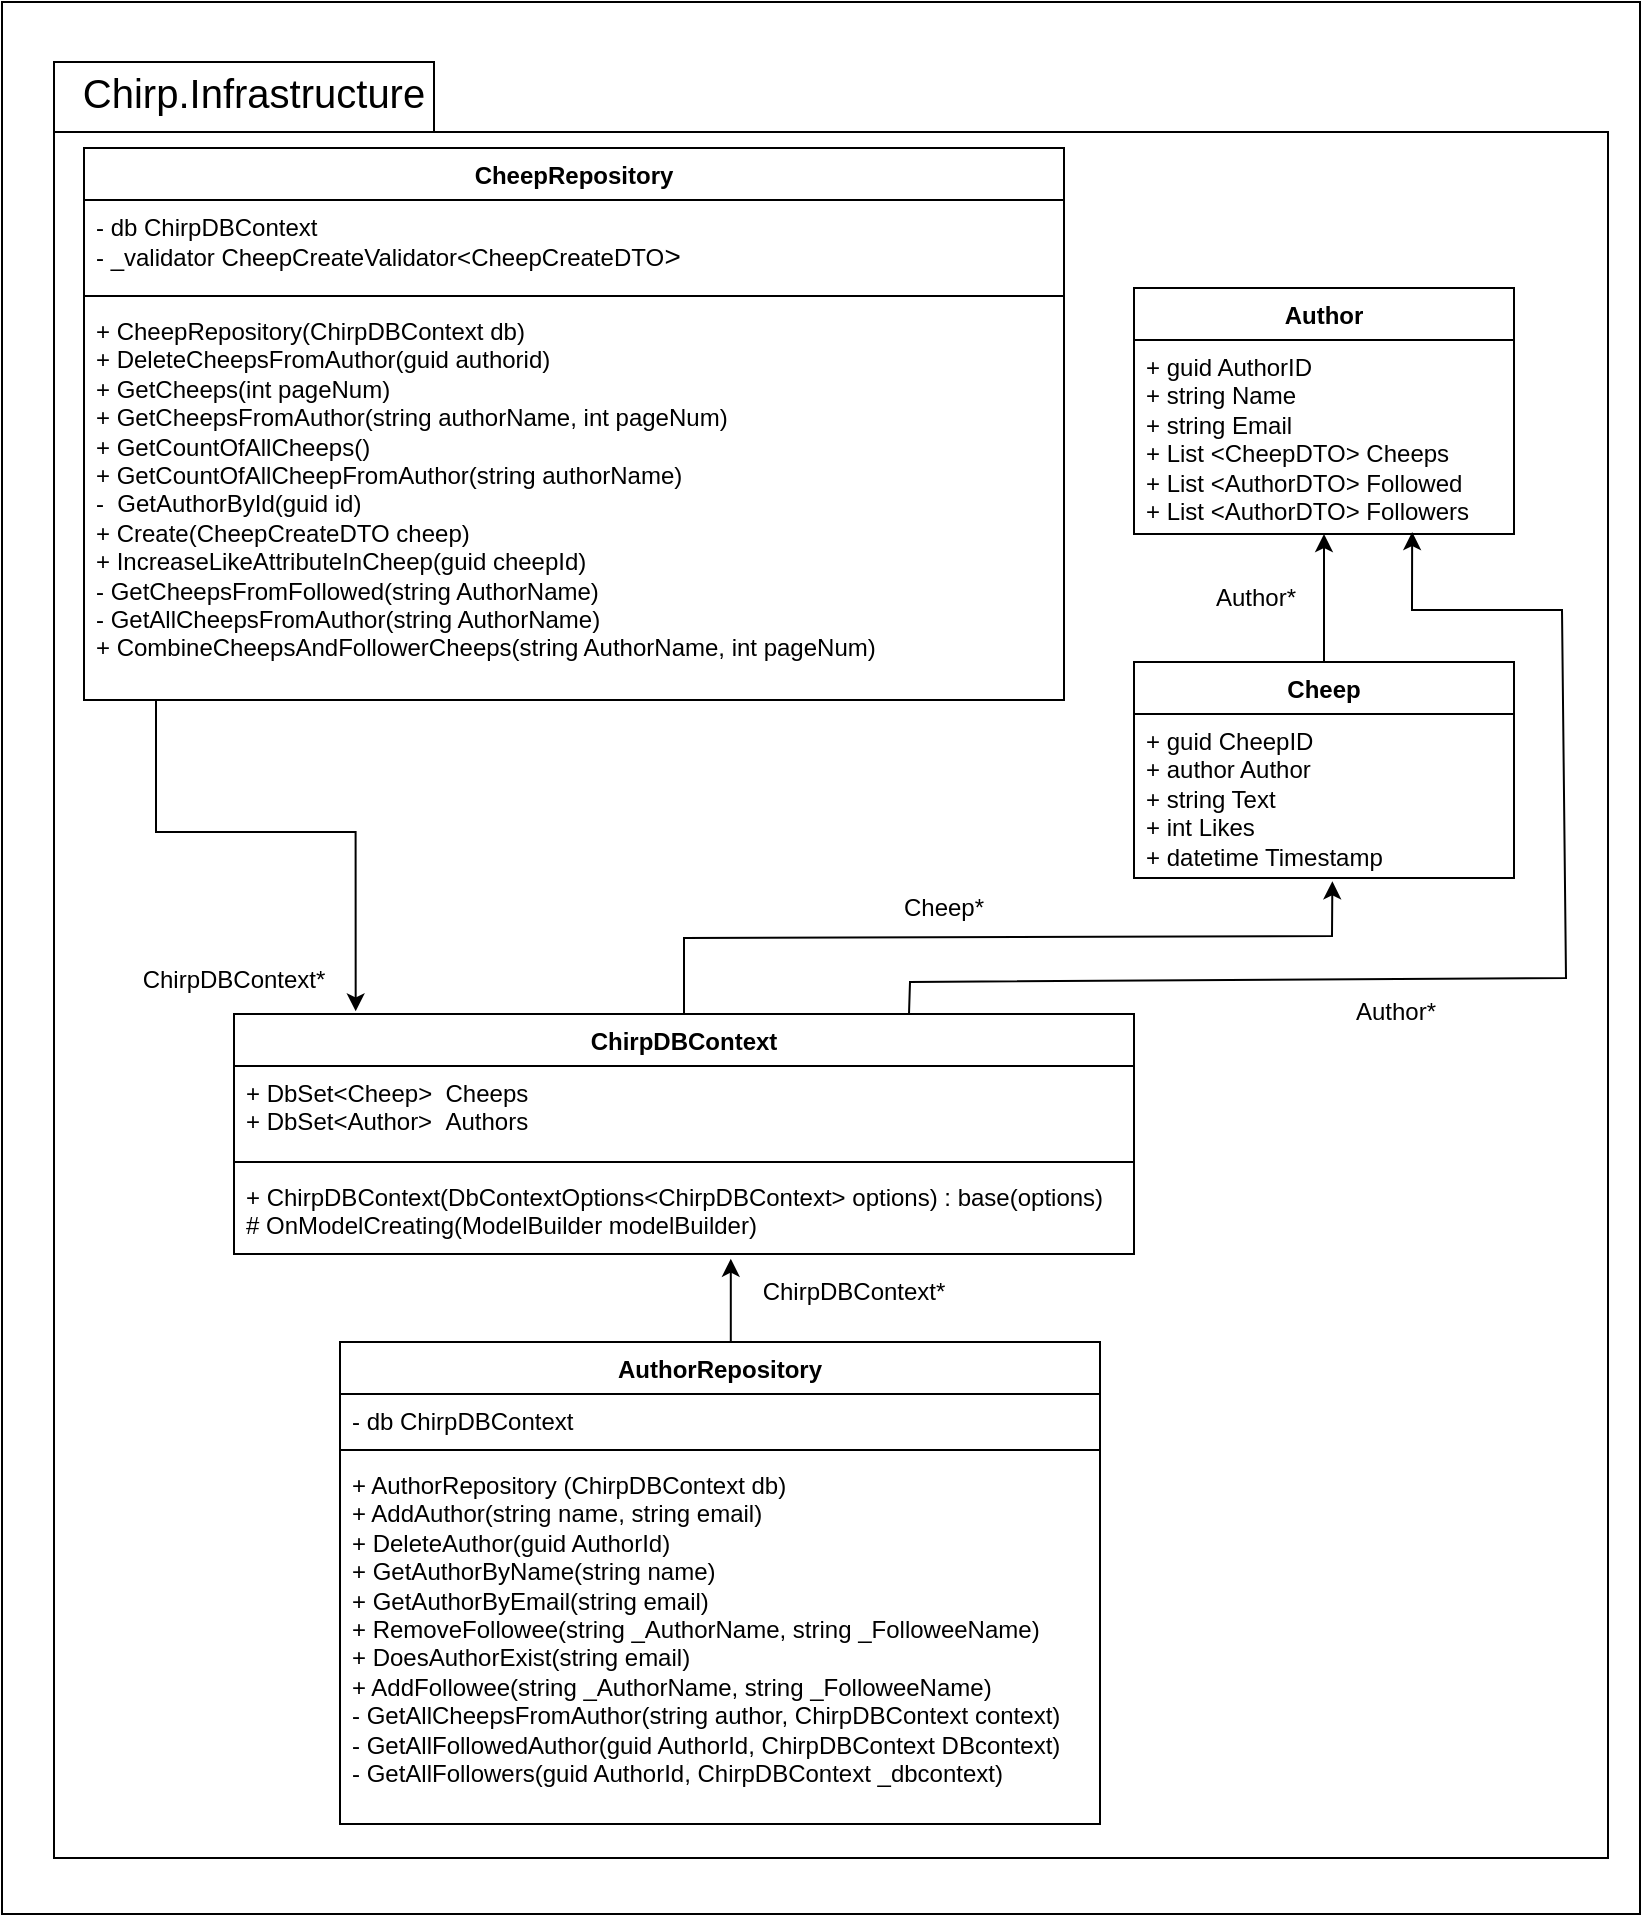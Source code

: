 <mxfile>
    <diagram id="112R7TD28rMJtDS3k_kL" name="Page-1">
        <mxGraphModel dx="-286" dy="618" grid="0" gridSize="10" guides="1" tooltips="1" connect="1" arrows="1" fold="1" page="1" pageScale="1" pageWidth="850" pageHeight="1100" background="#ffffff" math="0" shadow="0">
            <root>
                <mxCell id="0"/>
                <mxCell id="1" parent="0"/>
                <mxCell id="30" value="" style="rounded=0;whiteSpace=wrap;html=1;fillColor=none;" parent="1" vertex="1">
                    <mxGeometry x="861" y="18" width="819" height="956" as="geometry"/>
                </mxCell>
                <mxCell id="2" value="" style="shape=folder;fontStyle=1;spacingTop=10;tabWidth=190;tabHeight=35;tabPosition=left;html=1;strokeColor=#000000;fillColor=none;" parent="1" vertex="1">
                    <mxGeometry x="887" y="48" width="777" height="898" as="geometry"/>
                </mxCell>
                <mxCell id="3" value="&lt;font color=&quot;#000000&quot;&gt;Author&lt;/font&gt;" style="swimlane;fontStyle=1;align=center;verticalAlign=top;childLayout=stackLayout;horizontal=1;startSize=26;horizontalStack=0;resizeParent=1;resizeParentMax=0;resizeLast=0;collapsible=1;marginBottom=0;whiteSpace=wrap;html=1;fillColor=none;strokeColor=#000000;" parent="1" vertex="1">
                    <mxGeometry x="1427" y="161" width="190" height="123" as="geometry"/>
                </mxCell>
                <mxCell id="4" value="&lt;font color=&quot;#000000&quot;&gt;+ guid AuthorID&lt;br style=&quot;border-color: var(--border-color);&quot;&gt;+ string Name&lt;br style=&quot;border-color: var(--border-color);&quot;&gt;+ string Email&lt;br style=&quot;border-color: var(--border-color);&quot;&gt;+ List &amp;lt;CheepDTO&amp;gt; Cheeps&lt;br&gt;+ List &amp;lt;AuthorDTO&amp;gt; Followed&lt;br&gt;+ List &amp;lt;AuthorDTO&amp;gt; Followers&lt;br&gt;&lt;/font&gt;" style="text;strokeColor=none;fillColor=none;align=left;verticalAlign=top;spacingLeft=4;spacingRight=4;overflow=hidden;rotatable=0;points=[[0,0.5],[1,0.5]];portConstraint=eastwest;whiteSpace=wrap;html=1;" parent="3" vertex="1">
                    <mxGeometry y="26" width="190" height="97" as="geometry"/>
                </mxCell>
                <mxCell id="33" style="edgeStyle=none;html=1;exitX=0.5;exitY=0;exitDx=0;exitDy=0;strokeColor=#000000;" parent="1" source="5" target="4" edge="1">
                    <mxGeometry relative="1" as="geometry"/>
                </mxCell>
                <mxCell id="5" value="&lt;font color=&quot;#000000&quot;&gt;Cheep&lt;/font&gt;" style="swimlane;fontStyle=1;align=center;verticalAlign=top;childLayout=stackLayout;horizontal=1;startSize=26;horizontalStack=0;resizeParent=1;resizeParentMax=0;resizeLast=0;collapsible=1;marginBottom=0;whiteSpace=wrap;html=1;fillColor=none;strokeColor=#000000;" parent="1" vertex="1">
                    <mxGeometry x="1427" y="348" width="190" height="108" as="geometry"/>
                </mxCell>
                <mxCell id="6" value="&lt;font color=&quot;#000000&quot;&gt;+ guid CheepID&lt;br&gt;+ author Author&lt;br&gt;+ string Text&lt;br&gt;+ int Likes&lt;br&gt;+ datetime Timestamp&lt;/font&gt;" style="text;strokeColor=none;fillColor=none;align=left;verticalAlign=top;spacingLeft=4;spacingRight=4;overflow=hidden;rotatable=0;points=[[0,0.5],[1,0.5]];portConstraint=eastwest;whiteSpace=wrap;html=1;" parent="5" vertex="1">
                    <mxGeometry y="26" width="190" height="82" as="geometry"/>
                </mxCell>
                <mxCell id="7" style="edgeStyle=orthogonalEdgeStyle;rounded=0;orthogonalLoop=1;jettySize=auto;html=1;entryX=0.552;entryY=1.056;entryDx=0;entryDy=0;entryPerimeter=0;strokeColor=#000000;" parent="1" source="8" target="19" edge="1">
                    <mxGeometry relative="1" as="geometry">
                        <Array as="points">
                            <mxPoint x="1207" y="716"/>
                            <mxPoint x="1225" y="716"/>
                        </Array>
                    </mxGeometry>
                </mxCell>
                <mxCell id="8" value="&lt;font color=&quot;#000000&quot;&gt;AuthorRepository&lt;/font&gt;" style="swimlane;fontStyle=1;align=center;verticalAlign=top;childLayout=stackLayout;horizontal=1;startSize=26;horizontalStack=0;resizeParent=1;resizeParentMax=0;resizeLast=0;collapsible=1;marginBottom=0;whiteSpace=wrap;html=1;strokeColor=#000000;fillColor=none;" parent="1" vertex="1">
                    <mxGeometry x="1030" y="688" width="380" height="241" as="geometry"/>
                </mxCell>
                <mxCell id="9" value="&lt;font color=&quot;#000000&quot;&gt;- db&amp;nbsp;ChirpDBContext&lt;/font&gt;" style="text;strokeColor=none;fillColor=none;align=left;verticalAlign=top;spacingLeft=4;spacingRight=4;overflow=hidden;rotatable=0;points=[[0,0.5],[1,0.5]];portConstraint=eastwest;whiteSpace=wrap;html=1;" parent="8" vertex="1">
                    <mxGeometry y="26" width="380" height="24" as="geometry"/>
                </mxCell>
                <mxCell id="10" value="" style="line;strokeWidth=1;fillColor=none;align=left;verticalAlign=middle;spacingTop=-1;spacingLeft=3;spacingRight=3;rotatable=0;labelPosition=right;points=[];portConstraint=eastwest;strokeColor=inherit;" parent="8" vertex="1">
                    <mxGeometry y="50" width="380" height="8" as="geometry"/>
                </mxCell>
                <mxCell id="11" value="&lt;font color=&quot;#000000&quot;&gt;+ AuthorRepository (ChirpDBContext db)&lt;br&gt;+ AddAuthor(string name, string email)&lt;br&gt;&lt;/font&gt;&lt;span style=&quot;color: rgb(0, 0, 0);&quot;&gt;+ DeleteAuthor(guid AuthorId)&lt;/span&gt;&lt;font color=&quot;#000000&quot;&gt;&lt;br&gt;+ GetAuthorByName(string name)&lt;br&gt;+ GetAuthorByEmail(string email)&lt;br&gt;+ RemoveFollowee(string _AuthorName, string _FolloweeName)&lt;br&gt;+ DoesAuthorExist(string email)&lt;br&gt;+ AddFollowee(string _AuthorName, string _FolloweeName)&lt;br&gt;- GetAllCheepsFromAuthor(string author, ChirpDBContext context)&lt;br&gt;- GetAllFollowedAuthor(guid AuthorId, ChirpDBContext DBcontext)&lt;br&gt;- GetAllFollowers(guid AuthorId, ChirpDBContext _dbcontext)&lt;br&gt;&lt;/font&gt;" style="text;strokeColor=none;fillColor=none;align=left;verticalAlign=top;spacingLeft=4;spacingRight=4;overflow=hidden;rotatable=0;points=[[0,0.5],[1,0.5]];portConstraint=eastwest;whiteSpace=wrap;html=1;" parent="8" vertex="1">
                    <mxGeometry y="58" width="380" height="183" as="geometry"/>
                </mxCell>
                <mxCell id="12" value="&lt;font color=&quot;#000000&quot;&gt;CheepRepository&lt;/font&gt;" style="swimlane;fontStyle=1;align=center;verticalAlign=top;childLayout=stackLayout;horizontal=1;startSize=26;horizontalStack=0;resizeParent=1;resizeParentMax=0;resizeLast=0;collapsible=1;marginBottom=0;whiteSpace=wrap;html=1;strokeColor=#000000;fillColor=none;" parent="1" vertex="1">
                    <mxGeometry x="902" y="91" width="490" height="276" as="geometry"/>
                </mxCell>
                <mxCell id="13" value="&lt;font color=&quot;#000000&quot;&gt;- db ChirpDBContext&lt;br&gt;- _validator CheepCreateValidator&amp;lt;&lt;font style=&quot;font-size: 12px;&quot;&gt;CheepCreateDTO&lt;/font&gt;&lt;span style=&quot;font-family: Consolas, &amp;quot;Courier New&amp;quot;, monospace; font-size: 14px;&quot;&gt;&amp;gt;&lt;/span&gt;&lt;/font&gt;" style="text;strokeColor=none;fillColor=none;align=left;verticalAlign=top;spacingLeft=4;spacingRight=4;overflow=hidden;rotatable=0;points=[[0,0.5],[1,0.5]];portConstraint=eastwest;whiteSpace=wrap;html=1;" parent="12" vertex="1">
                    <mxGeometry y="26" width="490" height="44" as="geometry"/>
                </mxCell>
                <mxCell id="14" value="" style="line;strokeWidth=1;fillColor=none;align=left;verticalAlign=middle;spacingTop=-1;spacingLeft=3;spacingRight=3;rotatable=0;labelPosition=right;points=[];portConstraint=eastwest;strokeColor=inherit;" parent="12" vertex="1">
                    <mxGeometry y="70" width="490" height="8" as="geometry"/>
                </mxCell>
                <mxCell id="15" value="&lt;font color=&quot;#000000&quot;&gt;&lt;font style=&quot;font-size: 12px;&quot;&gt;+&amp;nbsp;CheepRepository(ChirpDBContext db)&lt;/font&gt;&lt;br&gt;+ DeleteCheepsFromAuthor(guid authorid)&lt;br&gt;+ GetCheeps(int pageNum)&lt;br&gt;+ GetCheepsFromAuthor(string authorName, int pageNum)&lt;br&gt;+ GetCountOfAllCheeps()&lt;br&gt;+ GetCountOfAllCheepFromAuthor(string authorName)&lt;br&gt;-&amp;nbsp; GetAuthorById(guid id)&lt;br&gt;+ Create(CheepCreateDTO cheep)&lt;br&gt;+ IncreaseLikeAttributeInCheep(guid cheepId)&lt;br&gt;- GetCheepsFromFollowed(string AuthorName)&lt;br&gt;- GetAllCheepsFromAuthor(string AuthorName)&lt;br&gt;+ CombineCheepsAndFollowerCheeps(string AuthorName, int pageNum)&lt;br&gt;&lt;/font&gt;" style="text;strokeColor=none;fillColor=none;align=left;verticalAlign=top;spacingLeft=4;spacingRight=4;overflow=hidden;rotatable=0;points=[[0,0.5],[1,0.5]];portConstraint=eastwest;whiteSpace=wrap;html=1;" parent="12" vertex="1">
                    <mxGeometry y="78" width="490" height="198" as="geometry"/>
                </mxCell>
                <mxCell id="34" style="edgeStyle=none;html=1;exitX=0.75;exitY=0;exitDx=0;exitDy=0;entryX=0.732;entryY=0.99;entryDx=0;entryDy=0;entryPerimeter=0;strokeColor=#000000;rounded=0;" parent="1" source="16" target="4" edge="1">
                    <mxGeometry relative="1" as="geometry">
                        <Array as="points">
                            <mxPoint x="1315" y="508"/>
                            <mxPoint x="1643" y="506"/>
                            <mxPoint x="1641" y="322"/>
                            <mxPoint x="1566" y="322"/>
                        </Array>
                    </mxGeometry>
                </mxCell>
                <mxCell id="35" style="edgeStyle=none;rounded=0;html=1;exitX=0.5;exitY=0;exitDx=0;exitDy=0;entryX=0.522;entryY=1.02;entryDx=0;entryDy=0;entryPerimeter=0;strokeColor=#000000;" parent="1" source="16" target="6" edge="1">
                    <mxGeometry relative="1" as="geometry">
                        <Array as="points">
                            <mxPoint x="1202" y="486"/>
                            <mxPoint x="1526" y="485"/>
                        </Array>
                    </mxGeometry>
                </mxCell>
                <mxCell id="16" value="&lt;font color=&quot;#000000&quot;&gt;ChirpDBContext&lt;/font&gt;" style="swimlane;fontStyle=1;align=center;verticalAlign=top;childLayout=stackLayout;horizontal=1;startSize=26;horizontalStack=0;resizeParent=1;resizeParentMax=0;resizeLast=0;collapsible=1;marginBottom=0;whiteSpace=wrap;html=1;strokeColor=#000000;fillColor=none;" parent="1" vertex="1">
                    <mxGeometry x="977" y="524" width="450" height="120" as="geometry"/>
                </mxCell>
                <mxCell id="17" value="&lt;font color=&quot;#000000&quot;&gt;+&amp;nbsp;&lt;/font&gt;&lt;span style=&quot;color: rgb(0, 0, 0);&quot;&gt;DbSet&amp;lt;Cheep&amp;gt;&amp;nbsp;&amp;nbsp;&lt;/span&gt;&lt;font color=&quot;#000000&quot;&gt;Cheeps&lt;br&gt;+&amp;nbsp;&lt;/font&gt;&lt;span style=&quot;color: rgb(0, 0, 0);&quot;&gt;DbSet&amp;lt;Author&amp;gt;&amp;nbsp;&amp;nbsp;&lt;/span&gt;&lt;font color=&quot;#000000&quot;&gt;Authors&lt;/font&gt;" style="text;strokeColor=none;fillColor=none;align=left;verticalAlign=top;spacingLeft=4;spacingRight=4;overflow=hidden;rotatable=0;points=[[0,0.5],[1,0.5]];portConstraint=eastwest;whiteSpace=wrap;html=1;" parent="16" vertex="1">
                    <mxGeometry y="26" width="450" height="44" as="geometry"/>
                </mxCell>
                <mxCell id="18" value="" style="line;strokeWidth=1;fillColor=none;align=left;verticalAlign=middle;spacingTop=-1;spacingLeft=3;spacingRight=3;rotatable=0;labelPosition=right;points=[];portConstraint=eastwest;strokeColor=inherit;" parent="16" vertex="1">
                    <mxGeometry y="70" width="450" height="8" as="geometry"/>
                </mxCell>
                <mxCell id="19" value="&lt;font color=&quot;#000000&quot;&gt;+ ChirpDBContext(DbContextOptions&amp;lt;ChirpDBContext&amp;gt; options) : base(options)&lt;br&gt;# OnModelCreating(ModelBuilder modelBuilder)&lt;/font&gt;" style="text;strokeColor=none;fillColor=none;align=left;verticalAlign=top;spacingLeft=4;spacingRight=4;overflow=hidden;rotatable=0;points=[[0,0.5],[1,0.5]];portConstraint=eastwest;whiteSpace=wrap;html=1;" parent="16" vertex="1">
                    <mxGeometry y="78" width="450" height="42" as="geometry"/>
                </mxCell>
                <mxCell id="20" style="edgeStyle=orthogonalEdgeStyle;rounded=0;orthogonalLoop=1;jettySize=auto;html=1;entryX=0.133;entryY=-0.011;entryDx=0;entryDy=0;entryPerimeter=0;strokeColor=#000000;" parent="1" edge="1">
                    <mxGeometry relative="1" as="geometry">
                        <Array as="points">
                            <mxPoint x="938" y="433"/>
                            <mxPoint x="1038" y="433"/>
                        </Array>
                        <mxPoint x="938" y="367" as="sourcePoint"/>
                        <mxPoint x="1037.85" y="522.68" as="targetPoint"/>
                    </mxGeometry>
                </mxCell>
                <mxCell id="24" value="&lt;font color=&quot;#000000&quot; style=&quot;font-size: 20px;&quot;&gt;Chirp.Infrastructure&lt;/font&gt;" style="text;html=1;strokeColor=none;fillColor=none;align=center;verticalAlign=middle;whiteSpace=wrap;rounded=0;" parent="1" vertex="1">
                    <mxGeometry x="957" y="48" width="60" height="30" as="geometry"/>
                </mxCell>
                <mxCell id="25" value="&lt;font color=&quot;#000000&quot;&gt;ChirpDBContext*&lt;/font&gt;" style="text;html=1;strokeColor=none;fillColor=none;align=center;verticalAlign=middle;whiteSpace=wrap;rounded=0;" parent="1" vertex="1">
                    <mxGeometry x="947" y="492" width="60" height="30" as="geometry"/>
                </mxCell>
                <mxCell id="26" value="&lt;font color=&quot;#000000&quot;&gt;Cheep*&lt;/font&gt;" style="text;html=1;strokeColor=none;fillColor=none;align=center;verticalAlign=middle;whiteSpace=wrap;rounded=0;" parent="1" vertex="1">
                    <mxGeometry x="1302" y="456" width="60" height="30" as="geometry"/>
                </mxCell>
                <mxCell id="27" value="&lt;font color=&quot;#000000&quot;&gt;Author*&lt;/font&gt;" style="text;html=1;strokeColor=none;fillColor=none;align=center;verticalAlign=middle;whiteSpace=wrap;rounded=0;" parent="1" vertex="1">
                    <mxGeometry x="1528" y="508" width="60" height="30" as="geometry"/>
                </mxCell>
                <mxCell id="28" value="&lt;font color=&quot;#000000&quot;&gt;ChirpDBContext*&lt;/font&gt;" style="text;html=1;strokeColor=none;fillColor=none;align=center;verticalAlign=middle;whiteSpace=wrap;rounded=0;" parent="1" vertex="1">
                    <mxGeometry x="1257" y="647.5" width="60" height="30" as="geometry"/>
                </mxCell>
                <mxCell id="29" value="&lt;font color=&quot;#000000&quot;&gt;Author*&lt;/font&gt;" style="text;html=1;strokeColor=none;fillColor=none;align=center;verticalAlign=middle;whiteSpace=wrap;rounded=0;" parent="1" vertex="1">
                    <mxGeometry x="1458" y="301" width="60" height="30" as="geometry"/>
                </mxCell>
            </root>
        </mxGraphModel>
    </diagram>
</mxfile>